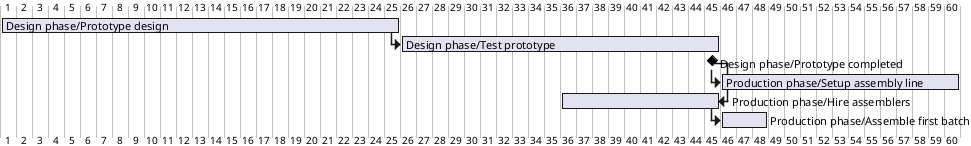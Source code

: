 {
  "sha1": "pm16h3qy30cf2bsz4xz6t9hk82988eb",
  "insertion": {
    "when": "2024-06-04T17:28:41.379Z",
    "user": "plantuml@gmail.com"
  }
}
@startgantt
[Design phase/Prototype design] lasts 25 days
[Design phase/Test prototype] starts at [Design phase/Prototype design]'s end and lasts 20 days
[Design phase/Prototype completed] happens at [Design phase/Test prototype]'s end
[Production phase/Setup assembly line] lasts 15 days and starts at [Design phase/Prototype completed]'s end
[Production phase/Hire assemblers] lasts 10 days and ends at [Design phase/Prototype completed]'s end
[Production phase/Assemble first batch] lasts 3 days and starts at [Production phase/Hire assemblers]'s end
@endgantt
